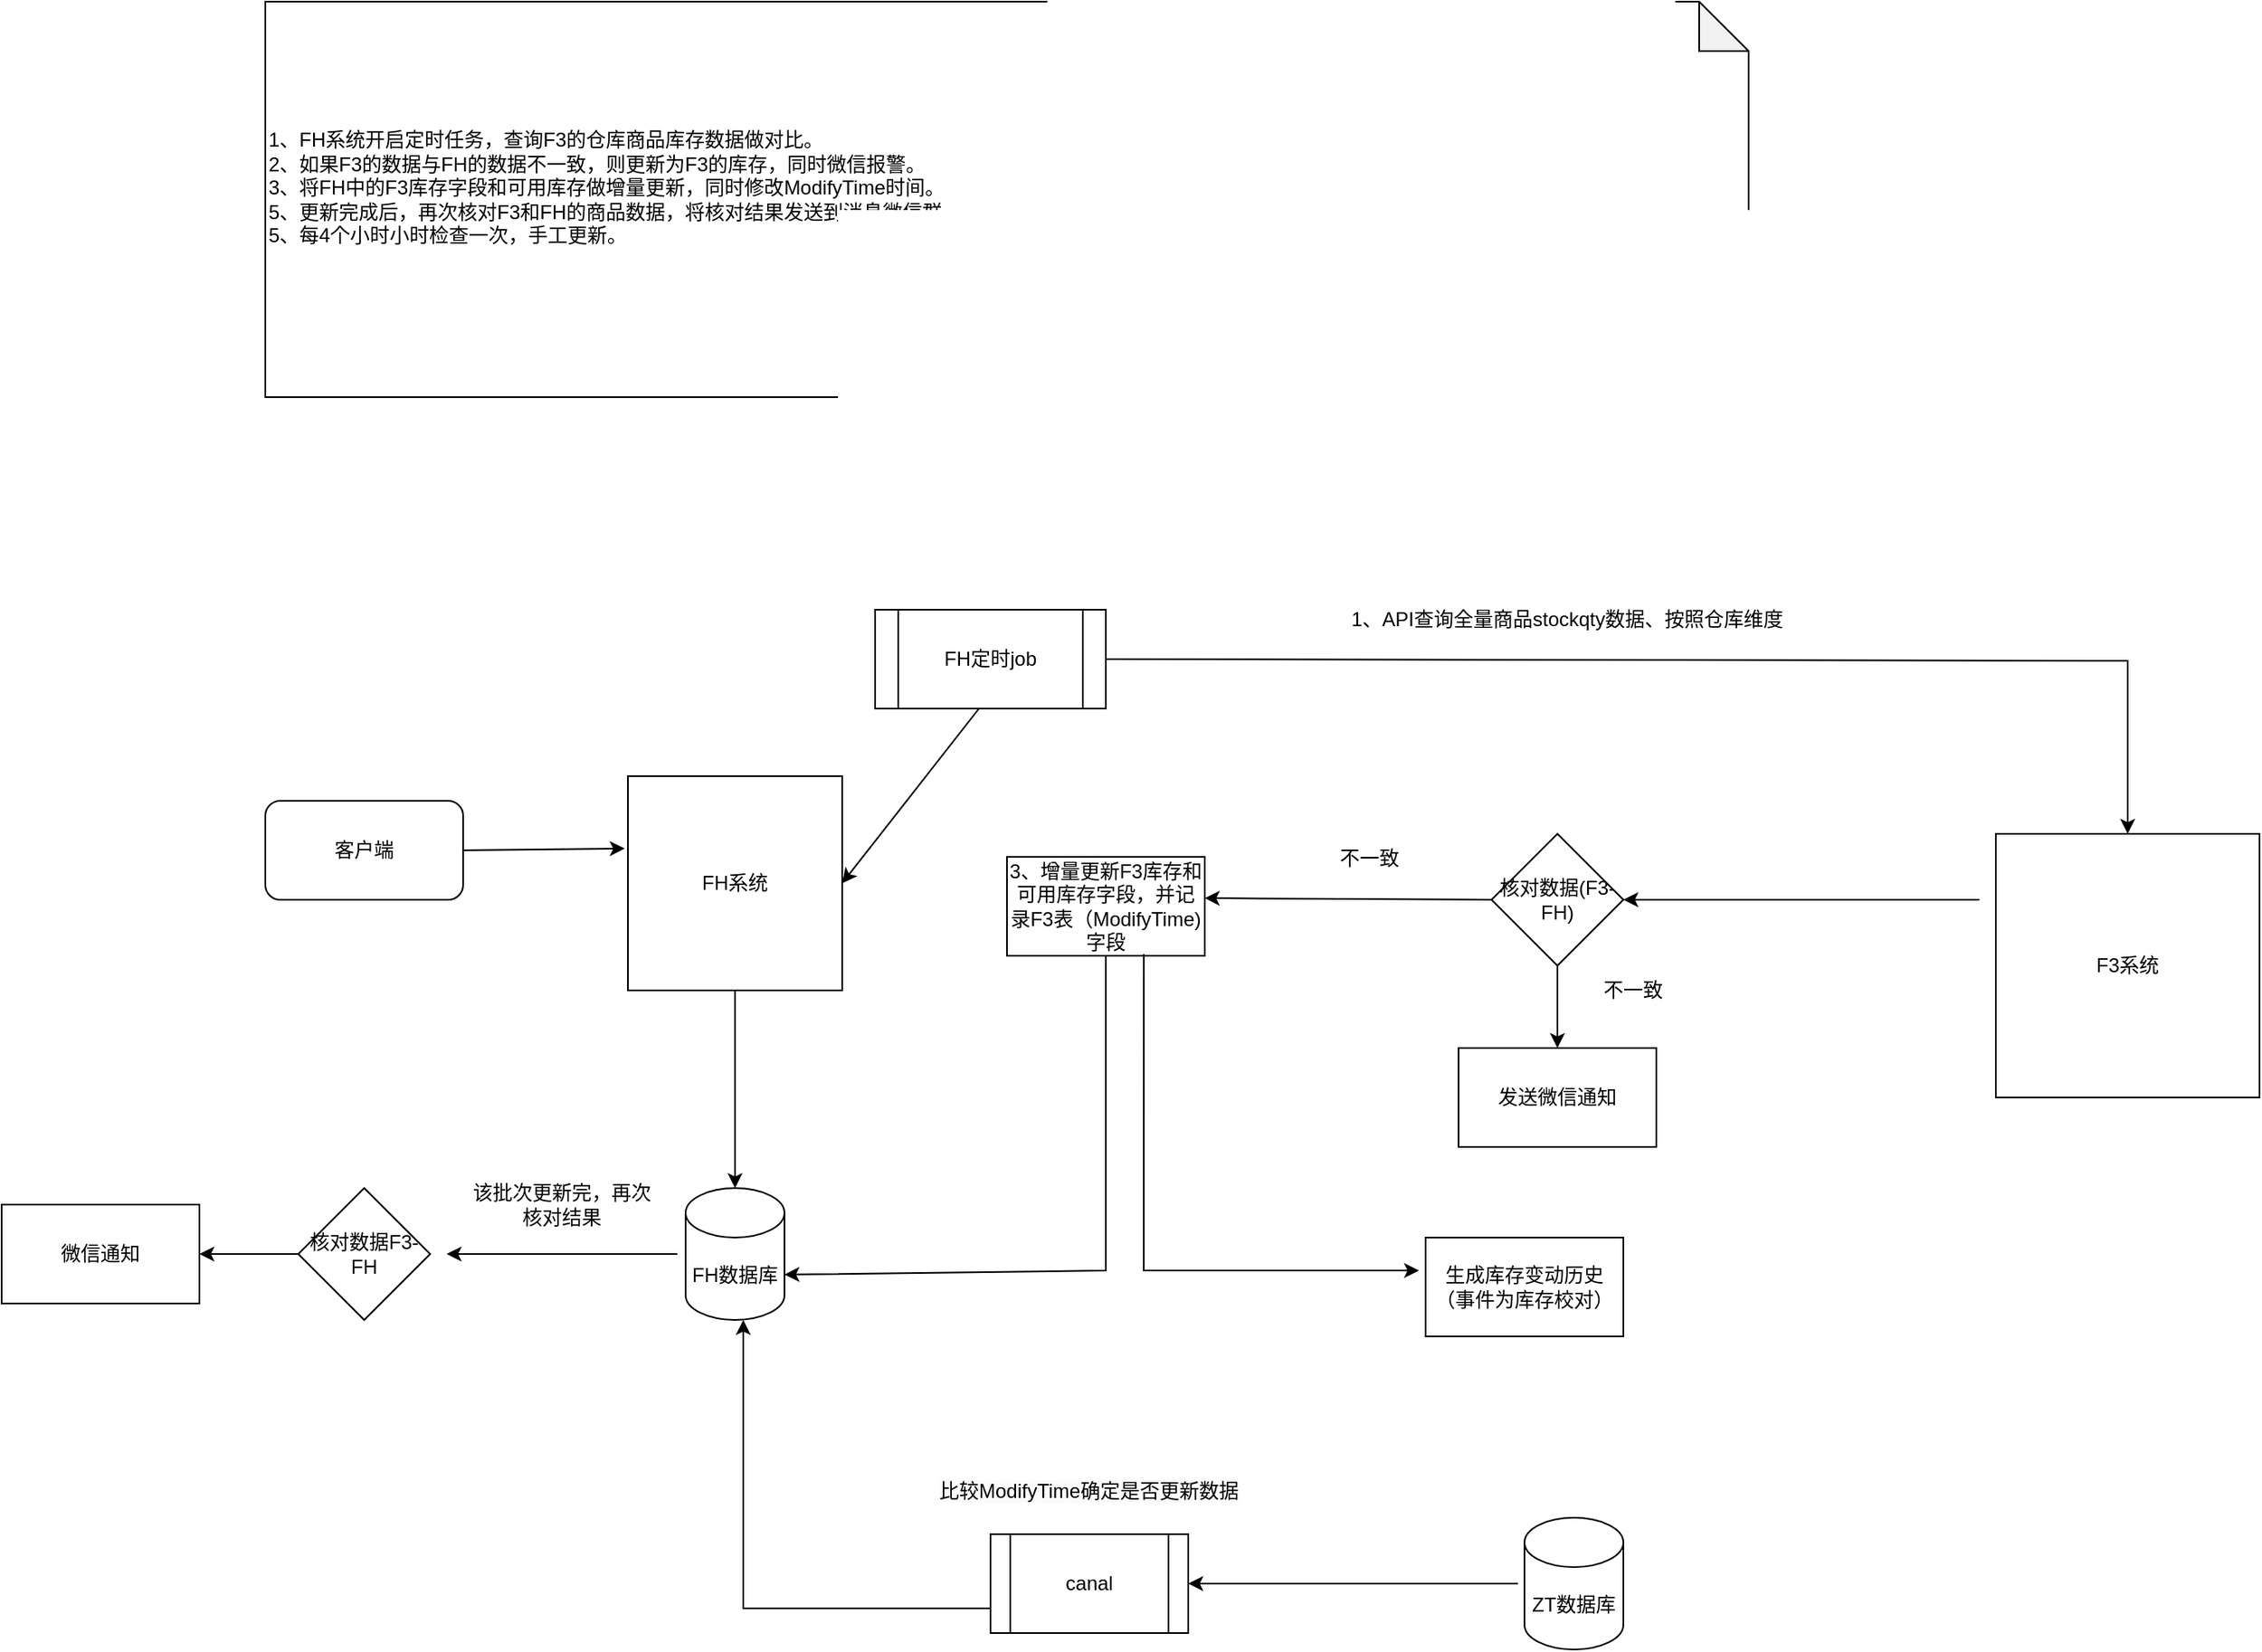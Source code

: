 <mxfile version="24.3.1" type="github">
  <diagram name="第 1 页" id="qVZ5cJXcYh1BwgNo5W2R">
    <mxGraphModel dx="1434" dy="1915" grid="1" gridSize="10" guides="1" tooltips="1" connect="1" arrows="1" fold="1" page="1" pageScale="1" pageWidth="827" pageHeight="1169" math="0" shadow="0">
      <root>
        <mxCell id="0" />
        <mxCell id="1" parent="0" />
        <mxCell id="pPcvffvmUVzLGgQBAyNQ-1" value="FH系统" style="whiteSpace=wrap;html=1;aspect=fixed;" parent="1" vertex="1">
          <mxGeometry x="420" y="360" width="130" height="130" as="geometry" />
        </mxCell>
        <mxCell id="pPcvffvmUVzLGgQBAyNQ-2" value="FH数据库" style="shape=cylinder3;whiteSpace=wrap;html=1;boundedLbl=1;backgroundOutline=1;size=15;" parent="1" vertex="1">
          <mxGeometry x="455" y="610" width="60" height="80" as="geometry" />
        </mxCell>
        <mxCell id="pPcvffvmUVzLGgQBAyNQ-3" value="F3系统" style="whiteSpace=wrap;html=1;aspect=fixed;" parent="1" vertex="1">
          <mxGeometry x="1250" y="395" width="160" height="160" as="geometry" />
        </mxCell>
        <mxCell id="pPcvffvmUVzLGgQBAyNQ-4" value="" style="endArrow=classic;html=1;rounded=0;exitX=0.5;exitY=1;exitDx=0;exitDy=0;entryX=0.5;entryY=0;entryDx=0;entryDy=0;entryPerimeter=0;" parent="1" source="pPcvffvmUVzLGgQBAyNQ-1" target="pPcvffvmUVzLGgQBAyNQ-2" edge="1">
          <mxGeometry width="50" height="50" relative="1" as="geometry">
            <mxPoint x="940" y="540" as="sourcePoint" />
            <mxPoint x="990" y="490" as="targetPoint" />
          </mxGeometry>
        </mxCell>
        <mxCell id="pPcvffvmUVzLGgQBAyNQ-5" value="FH定时job" style="shape=process;whiteSpace=wrap;html=1;backgroundOutline=1;" parent="1" vertex="1">
          <mxGeometry x="570" y="259" width="140" height="60" as="geometry" />
        </mxCell>
        <mxCell id="pPcvffvmUVzLGgQBAyNQ-6" value="" style="endArrow=classic;html=1;rounded=0;entryX=0.5;entryY=0;entryDx=0;entryDy=0;exitX=1;exitY=0.5;exitDx=0;exitDy=0;" parent="1" source="pPcvffvmUVzLGgQBAyNQ-5" target="pPcvffvmUVzLGgQBAyNQ-3" edge="1">
          <mxGeometry width="50" height="50" relative="1" as="geometry">
            <mxPoint x="940" y="310" as="sourcePoint" />
            <mxPoint x="1150" y="310" as="targetPoint" />
            <Array as="points">
              <mxPoint x="1330" y="290" />
            </Array>
          </mxGeometry>
        </mxCell>
        <mxCell id="pPcvffvmUVzLGgQBAyNQ-7" value="1、API查询全量商品stockqty数据、按照仓库维度" style="text;html=1;align=center;verticalAlign=middle;whiteSpace=wrap;rounded=0;" parent="1" vertex="1">
          <mxGeometry x="840" y="250" width="300" height="30" as="geometry" />
        </mxCell>
        <mxCell id="pPcvffvmUVzLGgQBAyNQ-8" value="" style="endArrow=classic;html=1;rounded=0;exitX=0.45;exitY=1;exitDx=0;exitDy=0;exitPerimeter=0;entryX=1;entryY=0.5;entryDx=0;entryDy=0;" parent="1" source="pPcvffvmUVzLGgQBAyNQ-5" target="pPcvffvmUVzLGgQBAyNQ-1" edge="1">
          <mxGeometry width="50" height="50" relative="1" as="geometry">
            <mxPoint x="990" y="440" as="sourcePoint" />
            <mxPoint x="1040" y="390" as="targetPoint" />
          </mxGeometry>
        </mxCell>
        <mxCell id="pPcvffvmUVzLGgQBAyNQ-9" value="客户端" style="rounded=1;whiteSpace=wrap;html=1;" parent="1" vertex="1">
          <mxGeometry x="200" y="375" width="120" height="60" as="geometry" />
        </mxCell>
        <mxCell id="pPcvffvmUVzLGgQBAyNQ-10" value="" style="endArrow=classic;html=1;rounded=0;exitX=1;exitY=0.5;exitDx=0;exitDy=0;entryX=-0.015;entryY=0.338;entryDx=0;entryDy=0;entryPerimeter=0;" parent="1" source="pPcvffvmUVzLGgQBAyNQ-9" target="pPcvffvmUVzLGgQBAyNQ-1" edge="1">
          <mxGeometry width="50" height="50" relative="1" as="geometry">
            <mxPoint x="730" y="550" as="sourcePoint" />
            <mxPoint x="780" y="500" as="targetPoint" />
          </mxGeometry>
        </mxCell>
        <mxCell id="QRlhJD_Ntzw3cVginwKR-11" value="" style="edgeStyle=orthogonalEdgeStyle;rounded=0;orthogonalLoop=1;jettySize=auto;html=1;" parent="1" source="pPcvffvmUVzLGgQBAyNQ-11" target="QRlhJD_Ntzw3cVginwKR-10" edge="1">
          <mxGeometry relative="1" as="geometry" />
        </mxCell>
        <mxCell id="pPcvffvmUVzLGgQBAyNQ-11" value="核对数据(F3-FH)" style="rhombus;whiteSpace=wrap;html=1;" parent="1" vertex="1">
          <mxGeometry x="944" y="395" width="80" height="80" as="geometry" />
        </mxCell>
        <mxCell id="pPcvffvmUVzLGgQBAyNQ-12" value="" style="endArrow=classic;html=1;rounded=0;entryX=1;entryY=0.5;entryDx=0;entryDy=0;" parent="1" target="pPcvffvmUVzLGgQBAyNQ-11" edge="1">
          <mxGeometry width="50" height="50" relative="1" as="geometry">
            <mxPoint x="1240" y="435" as="sourcePoint" />
            <mxPoint x="1240" y="460" as="targetPoint" />
          </mxGeometry>
        </mxCell>
        <mxCell id="pPcvffvmUVzLGgQBAyNQ-19" value="3、增量更新F3库存和可用库存字段，并记录F3表（ModifyTime)字段" style="rounded=0;whiteSpace=wrap;html=1;" parent="1" vertex="1">
          <mxGeometry x="650" y="409" width="120" height="60" as="geometry" />
        </mxCell>
        <mxCell id="pPcvffvmUVzLGgQBAyNQ-20" value="" style="endArrow=classic;html=1;rounded=0;entryX=1;entryY=0.417;entryDx=0;entryDy=0;entryPerimeter=0;exitX=0;exitY=0.5;exitDx=0;exitDy=0;" parent="1" source="pPcvffvmUVzLGgQBAyNQ-11" target="pPcvffvmUVzLGgQBAyNQ-19" edge="1">
          <mxGeometry width="50" height="50" relative="1" as="geometry">
            <mxPoint x="880" y="400" as="sourcePoint" />
            <mxPoint x="890" y="500" as="targetPoint" />
            <Array as="points" />
          </mxGeometry>
        </mxCell>
        <mxCell id="pPcvffvmUVzLGgQBAyNQ-21" value="" style="endArrow=classic;html=1;rounded=0;entryX=1;entryY=0;entryDx=0;entryDy=52.5;entryPerimeter=0;exitX=0.5;exitY=1;exitDx=0;exitDy=0;" parent="1" source="pPcvffvmUVzLGgQBAyNQ-19" target="pPcvffvmUVzLGgQBAyNQ-2" edge="1">
          <mxGeometry width="50" height="50" relative="1" as="geometry">
            <mxPoint x="600" y="690" as="sourcePoint" />
            <mxPoint x="720" y="590" as="targetPoint" />
            <Array as="points">
              <mxPoint x="710" y="660" />
            </Array>
          </mxGeometry>
        </mxCell>
        <mxCell id="pPcvffvmUVzLGgQBAyNQ-23" value="&lt;span style=&quot;color: rgb(0, 0, 0); font-family: Helvetica; font-size: 12px; font-style: normal; font-variant-ligatures: normal; font-variant-caps: normal; font-weight: 400; letter-spacing: normal; orphans: 2; text-align: center; text-indent: 0px; text-transform: none; widows: 2; word-spacing: 0px; -webkit-text-stroke-width: 0px; white-space: normal; background-color: rgb(251, 251, 251); text-decoration-thickness: initial; text-decoration-style: initial; text-decoration-color: initial; display: inline !important; float: none;&quot;&gt;比较ModifyTime确定是否更新数据&lt;/span&gt;" style="text;whiteSpace=wrap;html=1;" parent="1" vertex="1">
          <mxGeometry x="607" y="780" width="220" height="40" as="geometry" />
        </mxCell>
        <mxCell id="pPcvffvmUVzLGgQBAyNQ-24" value="canal" style="shape=process;whiteSpace=wrap;html=1;backgroundOutline=1;" parent="1" vertex="1">
          <mxGeometry x="640" y="820" width="120" height="60" as="geometry" />
        </mxCell>
        <mxCell id="pPcvffvmUVzLGgQBAyNQ-25" value="" style="endArrow=classic;html=1;rounded=0;entryX=1;entryY=0.5;entryDx=0;entryDy=0;exitX=0;exitY=0.5;exitDx=0;exitDy=0;" parent="1" target="pPcvffvmUVzLGgQBAyNQ-24" edge="1">
          <mxGeometry width="50" height="50" relative="1" as="geometry">
            <mxPoint x="960" y="850" as="sourcePoint" />
            <mxPoint x="920" y="860" as="targetPoint" />
          </mxGeometry>
        </mxCell>
        <mxCell id="pPcvffvmUVzLGgQBAyNQ-26" value="" style="endArrow=classic;html=1;rounded=0;exitX=0;exitY=0.75;exitDx=0;exitDy=0;" parent="1" source="pPcvffvmUVzLGgQBAyNQ-24" edge="1">
          <mxGeometry width="50" height="50" relative="1" as="geometry">
            <mxPoint x="440" y="740" as="sourcePoint" />
            <mxPoint x="490" y="690" as="targetPoint" />
            <Array as="points">
              <mxPoint x="490" y="865" />
            </Array>
          </mxGeometry>
        </mxCell>
        <mxCell id="pPcvffvmUVzLGgQBAyNQ-27" value="ZT数据库" style="shape=cylinder3;whiteSpace=wrap;html=1;boundedLbl=1;backgroundOutline=1;size=15;" parent="1" vertex="1">
          <mxGeometry x="964" y="810" width="60" height="80" as="geometry" />
        </mxCell>
        <mxCell id="QRlhJD_Ntzw3cVginwKR-2" value="" style="endArrow=classic;html=1;rounded=0;entryX=1;entryY=0.5;entryDx=0;entryDy=0;" parent="1" edge="1">
          <mxGeometry width="50" height="50" relative="1" as="geometry">
            <mxPoint x="450" y="650" as="sourcePoint" />
            <mxPoint x="310" y="650" as="targetPoint" />
          </mxGeometry>
        </mxCell>
        <mxCell id="QRlhJD_Ntzw3cVginwKR-5" style="edgeStyle=orthogonalEdgeStyle;rounded=0;orthogonalLoop=1;jettySize=auto;html=1;entryX=1;entryY=0.5;entryDx=0;entryDy=0;" parent="1" source="QRlhJD_Ntzw3cVginwKR-3" target="QRlhJD_Ntzw3cVginwKR-4" edge="1">
          <mxGeometry relative="1" as="geometry" />
        </mxCell>
        <mxCell id="QRlhJD_Ntzw3cVginwKR-3" value="核对数据F3-FH" style="rhombus;whiteSpace=wrap;html=1;" parent="1" vertex="1">
          <mxGeometry x="220" y="610" width="80" height="80" as="geometry" />
        </mxCell>
        <mxCell id="QRlhJD_Ntzw3cVginwKR-4" value="微信通知" style="rounded=0;whiteSpace=wrap;html=1;" parent="1" vertex="1">
          <mxGeometry x="40" y="620" width="120" height="60" as="geometry" />
        </mxCell>
        <mxCell id="QRlhJD_Ntzw3cVginwKR-6" value="该批次更新完，再次核对结果" style="text;html=1;align=center;verticalAlign=middle;whiteSpace=wrap;rounded=0;" parent="1" vertex="1">
          <mxGeometry x="320" y="590" width="120" height="60" as="geometry" />
        </mxCell>
        <mxCell id="QRlhJD_Ntzw3cVginwKR-10" value="发送微信通知" style="rounded=0;whiteSpace=wrap;html=1;" parent="1" vertex="1">
          <mxGeometry x="924" y="525" width="120" height="60" as="geometry" />
        </mxCell>
        <mxCell id="QRlhJD_Ntzw3cVginwKR-12" value="不一致" style="text;html=1;align=center;verticalAlign=middle;whiteSpace=wrap;rounded=0;" parent="1" vertex="1">
          <mxGeometry x="840" y="395" width="60" height="30" as="geometry" />
        </mxCell>
        <mxCell id="QRlhJD_Ntzw3cVginwKR-13" value="不一致" style="text;html=1;align=center;verticalAlign=middle;whiteSpace=wrap;rounded=0;" parent="1" vertex="1">
          <mxGeometry x="1000" y="475" width="60" height="30" as="geometry" />
        </mxCell>
        <mxCell id="QRlhJD_Ntzw3cVginwKR-14" value="&lt;div&gt;&lt;div&gt;1、FH系统开启定时任务，查询F3的仓库商品库存数据做对比。&lt;/div&gt;&lt;div&gt;2、如果F3的数据与FH的数据不一致，则更新为F3的库存，同时微信报警。&lt;/div&gt;&lt;div&gt;3、将FH中的F3库存字段和可用库存做增量更新，同时修改&lt;span style=&quot;text-align: center; background-color: initial;&quot;&gt;ModifyTime时间。&lt;/span&gt;&lt;/div&gt;&lt;div&gt;5、更新完成后，再次核对F3和FH的商品数据，将核对结果发送到消息微信群。&lt;br&gt;5、每4个小时小时检查一次，手工更新。&lt;/div&gt;&lt;/div&gt;&lt;div&gt;&lt;br&gt;&lt;/div&gt;" style="shape=note;whiteSpace=wrap;html=1;backgroundOutline=1;darkOpacity=0.05;align=left;" parent="1" vertex="1">
          <mxGeometry x="200" y="-110" width="900" height="240" as="geometry" />
        </mxCell>
        <mxCell id="QRlhJD_Ntzw3cVginwKR-15" value="生成库存变动历史（事件为库存校对）" style="rounded=0;whiteSpace=wrap;html=1;" parent="1" vertex="1">
          <mxGeometry x="904" y="640" width="120" height="60" as="geometry" />
        </mxCell>
        <mxCell id="QRlhJD_Ntzw3cVginwKR-16" value="" style="endArrow=classic;html=1;rounded=0;exitX=0.692;exitY=0.983;exitDx=0;exitDy=0;exitPerimeter=0;" parent="1" source="pPcvffvmUVzLGgQBAyNQ-19" edge="1">
          <mxGeometry width="50" height="50" relative="1" as="geometry">
            <mxPoint x="790" y="570" as="sourcePoint" />
            <mxPoint x="900" y="660" as="targetPoint" />
            <Array as="points">
              <mxPoint x="733" y="660" />
            </Array>
          </mxGeometry>
        </mxCell>
      </root>
    </mxGraphModel>
  </diagram>
</mxfile>
